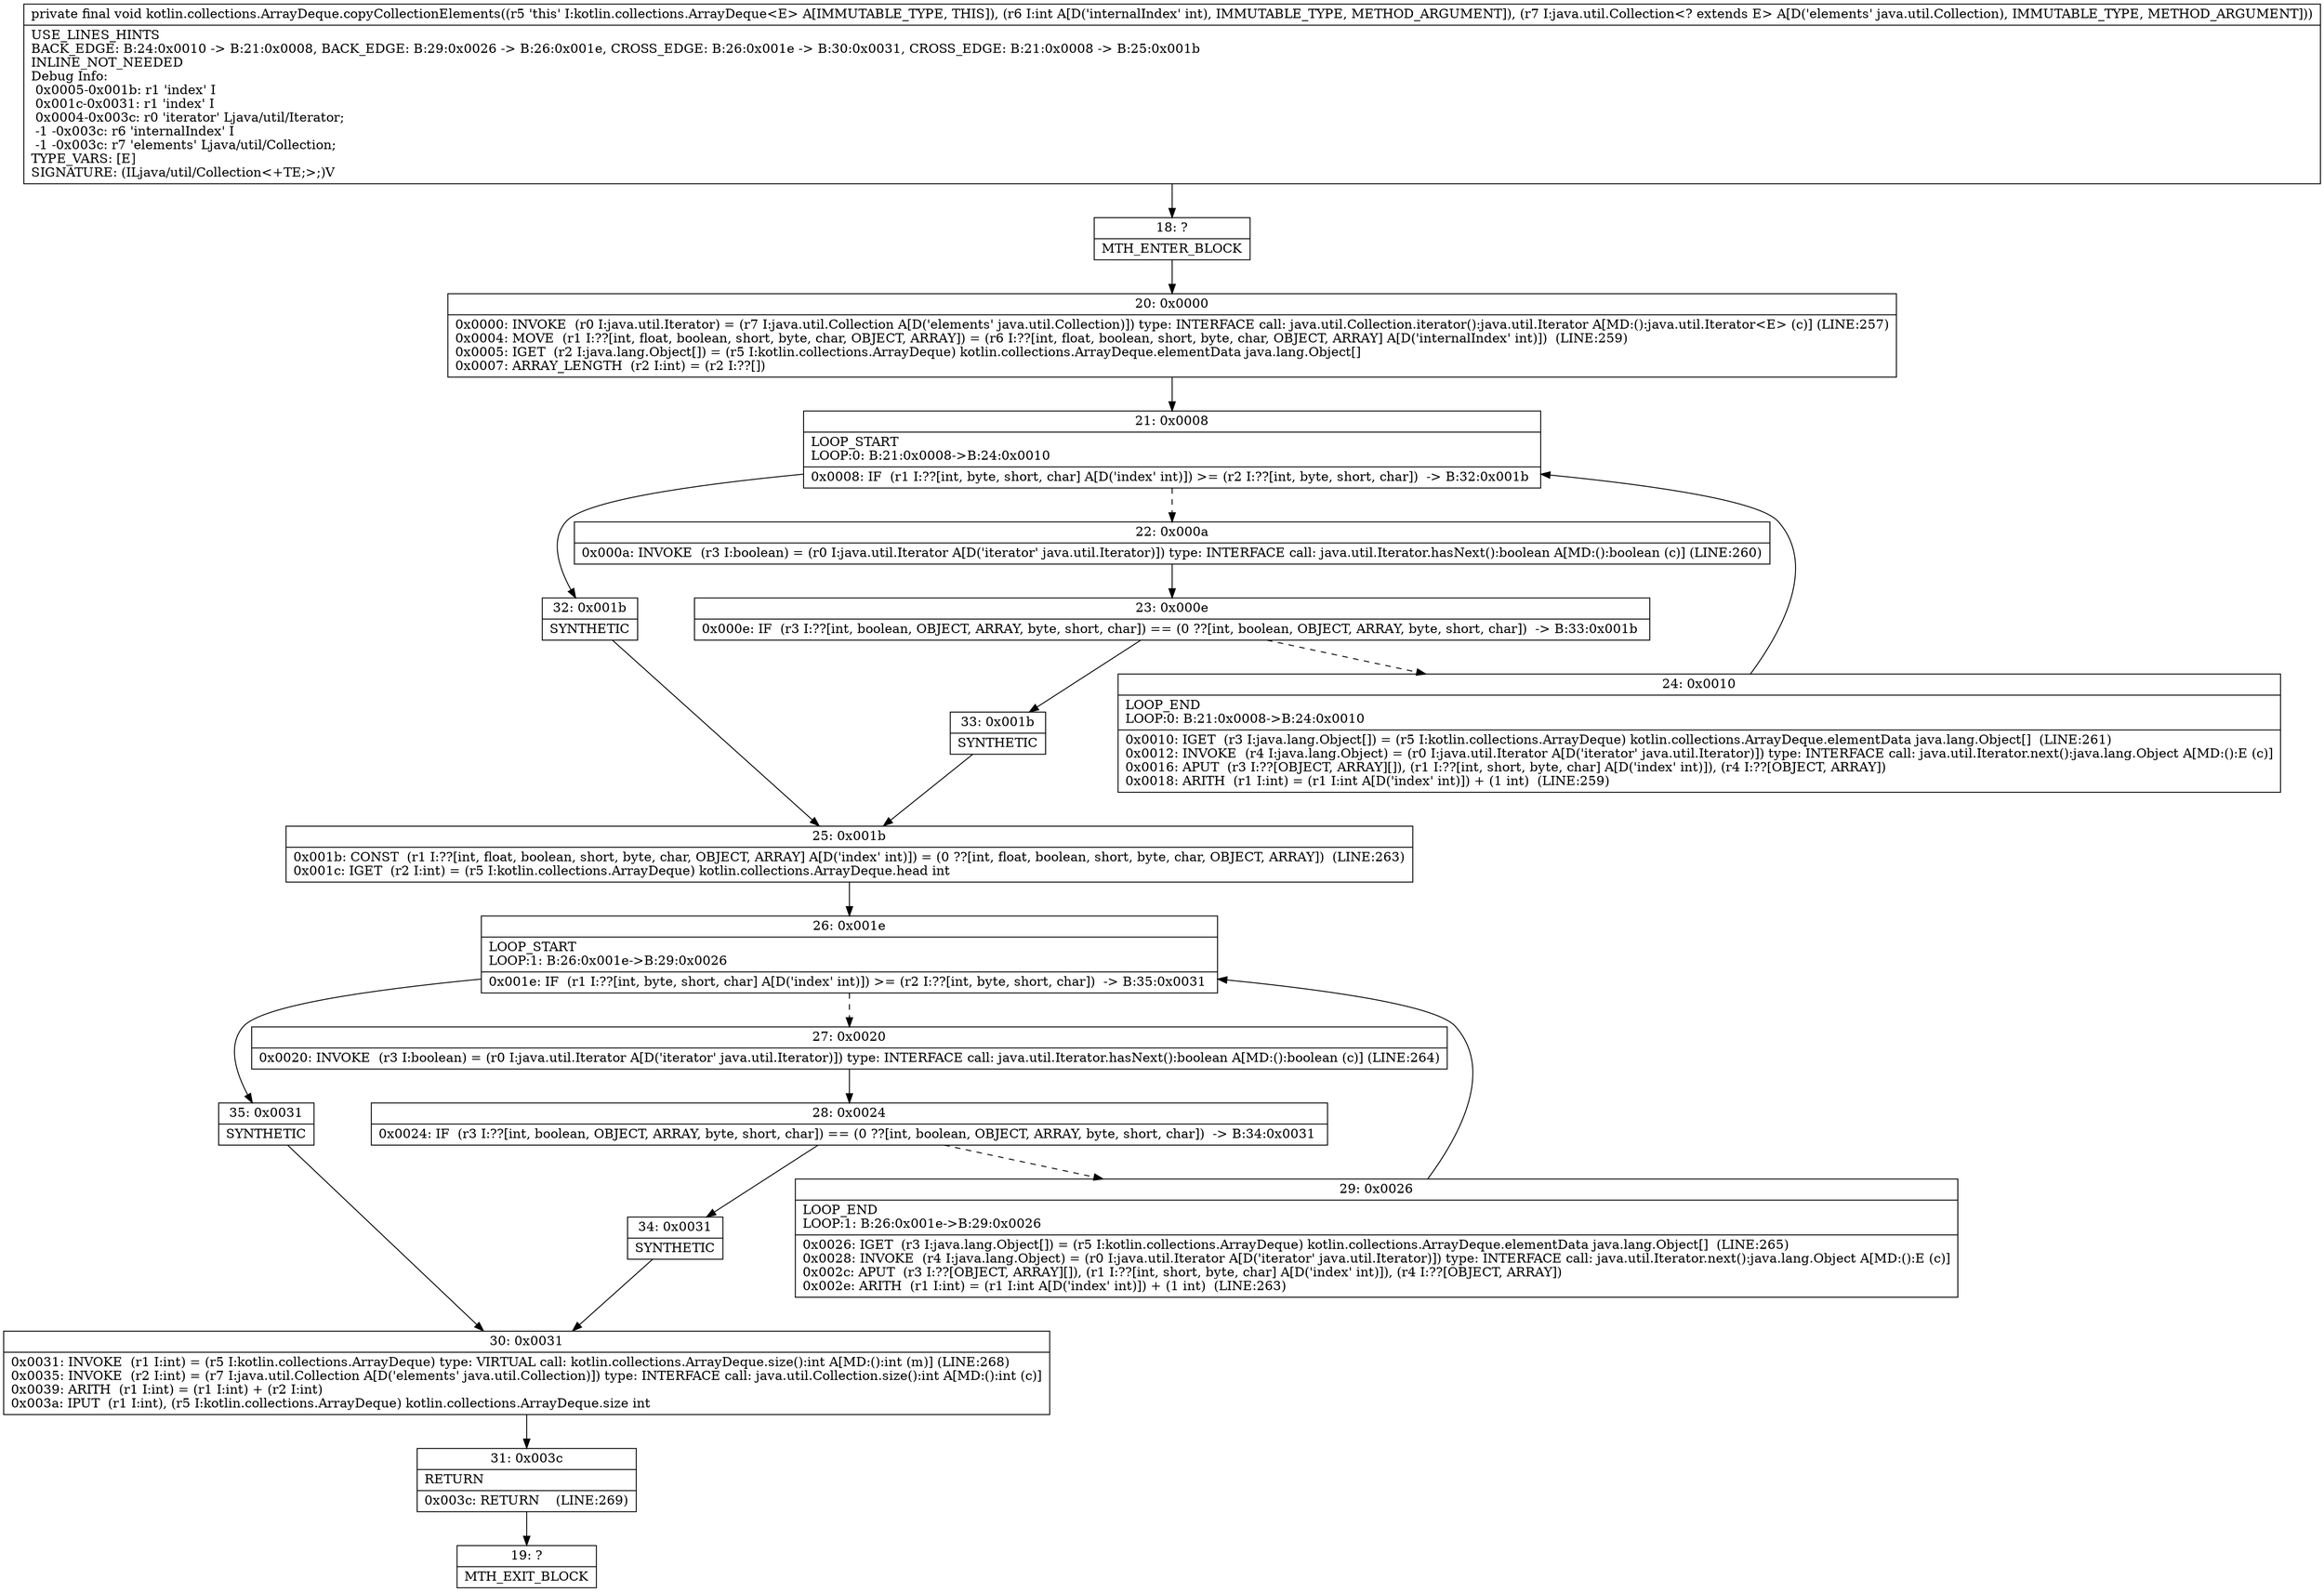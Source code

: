 digraph "CFG forkotlin.collections.ArrayDeque.copyCollectionElements(ILjava\/util\/Collection;)V" {
Node_18 [shape=record,label="{18\:\ ?|MTH_ENTER_BLOCK\l}"];
Node_20 [shape=record,label="{20\:\ 0x0000|0x0000: INVOKE  (r0 I:java.util.Iterator) = (r7 I:java.util.Collection A[D('elements' java.util.Collection)]) type: INTERFACE call: java.util.Collection.iterator():java.util.Iterator A[MD:():java.util.Iterator\<E\> (c)] (LINE:257)\l0x0004: MOVE  (r1 I:??[int, float, boolean, short, byte, char, OBJECT, ARRAY]) = (r6 I:??[int, float, boolean, short, byte, char, OBJECT, ARRAY] A[D('internalIndex' int)])  (LINE:259)\l0x0005: IGET  (r2 I:java.lang.Object[]) = (r5 I:kotlin.collections.ArrayDeque) kotlin.collections.ArrayDeque.elementData java.lang.Object[] \l0x0007: ARRAY_LENGTH  (r2 I:int) = (r2 I:??[]) \l}"];
Node_21 [shape=record,label="{21\:\ 0x0008|LOOP_START\lLOOP:0: B:21:0x0008\-\>B:24:0x0010\l|0x0008: IF  (r1 I:??[int, byte, short, char] A[D('index' int)]) \>= (r2 I:??[int, byte, short, char])  \-\> B:32:0x001b \l}"];
Node_22 [shape=record,label="{22\:\ 0x000a|0x000a: INVOKE  (r3 I:boolean) = (r0 I:java.util.Iterator A[D('iterator' java.util.Iterator)]) type: INTERFACE call: java.util.Iterator.hasNext():boolean A[MD:():boolean (c)] (LINE:260)\l}"];
Node_23 [shape=record,label="{23\:\ 0x000e|0x000e: IF  (r3 I:??[int, boolean, OBJECT, ARRAY, byte, short, char]) == (0 ??[int, boolean, OBJECT, ARRAY, byte, short, char])  \-\> B:33:0x001b \l}"];
Node_24 [shape=record,label="{24\:\ 0x0010|LOOP_END\lLOOP:0: B:21:0x0008\-\>B:24:0x0010\l|0x0010: IGET  (r3 I:java.lang.Object[]) = (r5 I:kotlin.collections.ArrayDeque) kotlin.collections.ArrayDeque.elementData java.lang.Object[]  (LINE:261)\l0x0012: INVOKE  (r4 I:java.lang.Object) = (r0 I:java.util.Iterator A[D('iterator' java.util.Iterator)]) type: INTERFACE call: java.util.Iterator.next():java.lang.Object A[MD:():E (c)]\l0x0016: APUT  (r3 I:??[OBJECT, ARRAY][]), (r1 I:??[int, short, byte, char] A[D('index' int)]), (r4 I:??[OBJECT, ARRAY]) \l0x0018: ARITH  (r1 I:int) = (r1 I:int A[D('index' int)]) + (1 int)  (LINE:259)\l}"];
Node_33 [shape=record,label="{33\:\ 0x001b|SYNTHETIC\l}"];
Node_25 [shape=record,label="{25\:\ 0x001b|0x001b: CONST  (r1 I:??[int, float, boolean, short, byte, char, OBJECT, ARRAY] A[D('index' int)]) = (0 ??[int, float, boolean, short, byte, char, OBJECT, ARRAY])  (LINE:263)\l0x001c: IGET  (r2 I:int) = (r5 I:kotlin.collections.ArrayDeque) kotlin.collections.ArrayDeque.head int \l}"];
Node_26 [shape=record,label="{26\:\ 0x001e|LOOP_START\lLOOP:1: B:26:0x001e\-\>B:29:0x0026\l|0x001e: IF  (r1 I:??[int, byte, short, char] A[D('index' int)]) \>= (r2 I:??[int, byte, short, char])  \-\> B:35:0x0031 \l}"];
Node_27 [shape=record,label="{27\:\ 0x0020|0x0020: INVOKE  (r3 I:boolean) = (r0 I:java.util.Iterator A[D('iterator' java.util.Iterator)]) type: INTERFACE call: java.util.Iterator.hasNext():boolean A[MD:():boolean (c)] (LINE:264)\l}"];
Node_28 [shape=record,label="{28\:\ 0x0024|0x0024: IF  (r3 I:??[int, boolean, OBJECT, ARRAY, byte, short, char]) == (0 ??[int, boolean, OBJECT, ARRAY, byte, short, char])  \-\> B:34:0x0031 \l}"];
Node_29 [shape=record,label="{29\:\ 0x0026|LOOP_END\lLOOP:1: B:26:0x001e\-\>B:29:0x0026\l|0x0026: IGET  (r3 I:java.lang.Object[]) = (r5 I:kotlin.collections.ArrayDeque) kotlin.collections.ArrayDeque.elementData java.lang.Object[]  (LINE:265)\l0x0028: INVOKE  (r4 I:java.lang.Object) = (r0 I:java.util.Iterator A[D('iterator' java.util.Iterator)]) type: INTERFACE call: java.util.Iterator.next():java.lang.Object A[MD:():E (c)]\l0x002c: APUT  (r3 I:??[OBJECT, ARRAY][]), (r1 I:??[int, short, byte, char] A[D('index' int)]), (r4 I:??[OBJECT, ARRAY]) \l0x002e: ARITH  (r1 I:int) = (r1 I:int A[D('index' int)]) + (1 int)  (LINE:263)\l}"];
Node_34 [shape=record,label="{34\:\ 0x0031|SYNTHETIC\l}"];
Node_30 [shape=record,label="{30\:\ 0x0031|0x0031: INVOKE  (r1 I:int) = (r5 I:kotlin.collections.ArrayDeque) type: VIRTUAL call: kotlin.collections.ArrayDeque.size():int A[MD:():int (m)] (LINE:268)\l0x0035: INVOKE  (r2 I:int) = (r7 I:java.util.Collection A[D('elements' java.util.Collection)]) type: INTERFACE call: java.util.Collection.size():int A[MD:():int (c)]\l0x0039: ARITH  (r1 I:int) = (r1 I:int) + (r2 I:int) \l0x003a: IPUT  (r1 I:int), (r5 I:kotlin.collections.ArrayDeque) kotlin.collections.ArrayDeque.size int \l}"];
Node_31 [shape=record,label="{31\:\ 0x003c|RETURN\l|0x003c: RETURN    (LINE:269)\l}"];
Node_19 [shape=record,label="{19\:\ ?|MTH_EXIT_BLOCK\l}"];
Node_35 [shape=record,label="{35\:\ 0x0031|SYNTHETIC\l}"];
Node_32 [shape=record,label="{32\:\ 0x001b|SYNTHETIC\l}"];
MethodNode[shape=record,label="{private final void kotlin.collections.ArrayDeque.copyCollectionElements((r5 'this' I:kotlin.collections.ArrayDeque\<E\> A[IMMUTABLE_TYPE, THIS]), (r6 I:int A[D('internalIndex' int), IMMUTABLE_TYPE, METHOD_ARGUMENT]), (r7 I:java.util.Collection\<? extends E\> A[D('elements' java.util.Collection), IMMUTABLE_TYPE, METHOD_ARGUMENT]))  | USE_LINES_HINTS\lBACK_EDGE: B:24:0x0010 \-\> B:21:0x0008, BACK_EDGE: B:29:0x0026 \-\> B:26:0x001e, CROSS_EDGE: B:26:0x001e \-\> B:30:0x0031, CROSS_EDGE: B:21:0x0008 \-\> B:25:0x001b\lINLINE_NOT_NEEDED\lDebug Info:\l  0x0005\-0x001b: r1 'index' I\l  0x001c\-0x0031: r1 'index' I\l  0x0004\-0x003c: r0 'iterator' Ljava\/util\/Iterator;\l  \-1 \-0x003c: r6 'internalIndex' I\l  \-1 \-0x003c: r7 'elements' Ljava\/util\/Collection;\lTYPE_VARS: [E]\lSIGNATURE: (ILjava\/util\/Collection\<+TE;\>;)V\l}"];
MethodNode -> Node_18;Node_18 -> Node_20;
Node_20 -> Node_21;
Node_21 -> Node_22[style=dashed];
Node_21 -> Node_32;
Node_22 -> Node_23;
Node_23 -> Node_24[style=dashed];
Node_23 -> Node_33;
Node_24 -> Node_21;
Node_33 -> Node_25;
Node_25 -> Node_26;
Node_26 -> Node_27[style=dashed];
Node_26 -> Node_35;
Node_27 -> Node_28;
Node_28 -> Node_29[style=dashed];
Node_28 -> Node_34;
Node_29 -> Node_26;
Node_34 -> Node_30;
Node_30 -> Node_31;
Node_31 -> Node_19;
Node_35 -> Node_30;
Node_32 -> Node_25;
}

